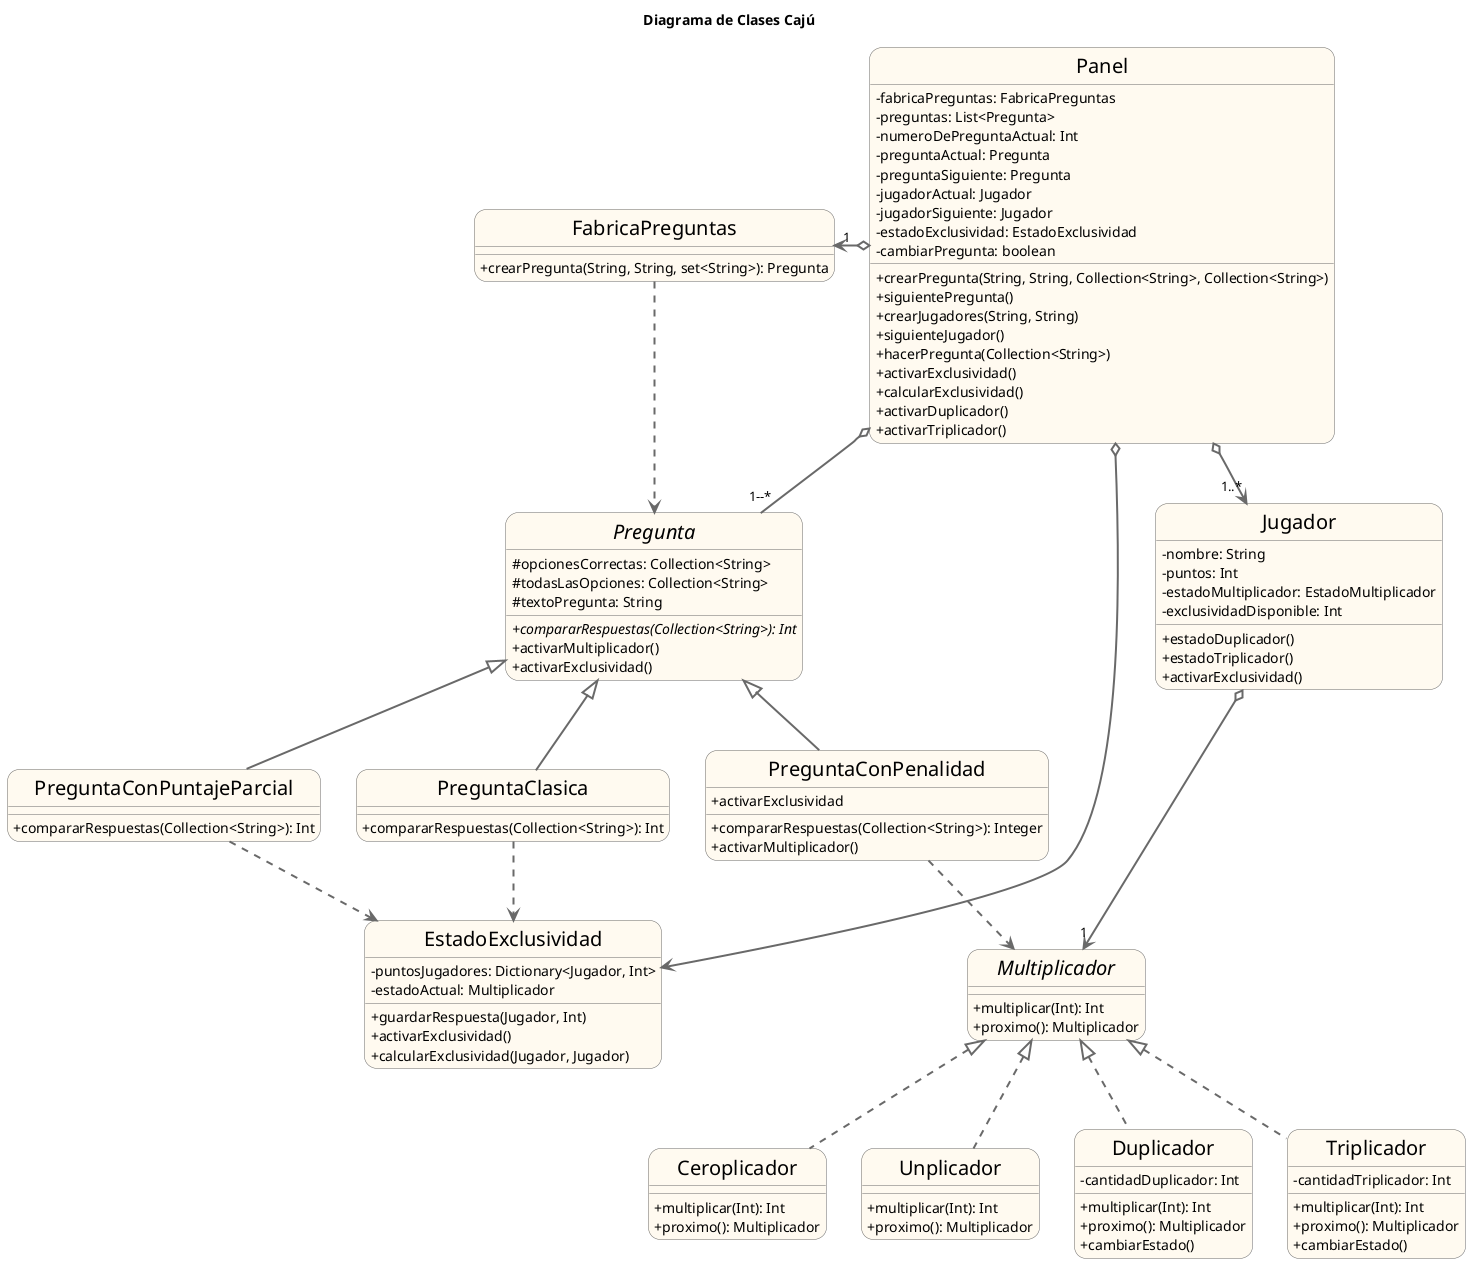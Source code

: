 @startuml TP2

title Diagrama de Clases Cajú

hide circle
skinparam classAttributeIconSize 0
skinparam roundcorner 25
skinparam sequenceArrowThickness 2
skinparam classFontSize 20

skinparam class {
BackgroundColor FloralWhite
ArrowColor DimGray
BorderColor DimGray
}

class Panel{
       - fabricaPreguntas: FabricaPreguntas
       - preguntas: List<Pregunta>
       - numeroDePreguntaActual: Int
       - preguntaActual: Pregunta
       - preguntaSiguiente: Pregunta
       - jugadorActual: Jugador
       - jugadorSiguiente: Jugador
       - estadoExclusividad: EstadoExclusividad
       - cambiarPregunta: boolean

       + crearPregunta(String, String, Collection<String>, Collection<String>)
       + siguientePregunta()
       + crearJugadores(String, String)
       + siguienteJugador()
       + hacerPregunta(Collection<String>)
       + activarExclusividad()
       + calcularExclusividad()
       + activarDuplicador()
       + activarTriplicador()
}

class EstadoExclusividad{
       - puntosJugadores: Dictionary<Jugador, Int>
       - estadoActual: Multiplicador

       + guardarRespuesta(Jugador, Int)
       + activarExclusividad()
       + calcularExclusividad(Jugador, Jugador)
}


class FabricaPreguntas{
       + crearPregunta(String, String, set<String>): Pregunta
}

class Jugador{
        - nombre: String
        - puntos: Int
        - estadoMultiplicador: EstadoMultiplicador
        - exclusividadDisponible: Int

        + estadoDuplicador()
        + estadoTriplicador()
        + activarExclusividad()
}

abstract class Pregunta{
        # opcionesCorrectas: Collection<String>
        # todasLasOpciones: Collection<String>
        # textoPregunta: String

        + {abstract}compararRespuestas(Collection<String>): Int
        + activarMultiplicador()
        + activarExclusividad()
}

class PreguntaClasica{
        + compararRespuestas(Collection<String>): Int
}

class PreguntaConPenalidad{
        + compararRespuestas(Collection<String>): Integer
        + activarMultiplicador()
        + activarExclusividad
}

class PreguntaConPuntajeParcial{
        + compararRespuestas(Collection<String>): Int
}

interface Multiplicador{
        + multiplicar(Int): Int
        + proximo(): Multiplicador
}

class Ceroplicador{
        + multiplicar(Int): Int
        + proximo(): Multiplicador
}

class Unplicador{
        + multiplicar(Int): Int
        + proximo(): Multiplicador
}

class Duplicador{
        - cantidadDuplicador: Int

        + multiplicar(Int): Int
        + proximo(): Multiplicador
        + cambiarEstado()
}

class Triplicador{
        - cantidadTriplicador: Int

        + multiplicar(Int): Int
        + proximo(): Multiplicador
        + cambiarEstado()
}

Panel o-->"1..*" Jugador
Panel o--"1--*" Pregunta
Panel o-left->"1" FabricaPreguntas
Panel o--> EstadoExclusividad
FabricaPreguntas ..> Pregunta
PreguntaClasica -up-|> Pregunta
PreguntaConPenalidad -up-|> Pregunta
PreguntaConPuntajeParcial -up-|> Pregunta
Ceroplicador .up.|> Multiplicador
Unplicador .up.|> Multiplicador
Duplicador .up.|> Multiplicador
Triplicador .up.|> Multiplicador
Jugador o-->"1" Multiplicador
PreguntaConPenalidad ..> Multiplicador
PreguntaClasica ..> EstadoExclusividad
PreguntaConPuntajeParcial ..> EstadoExclusividad

@enduml